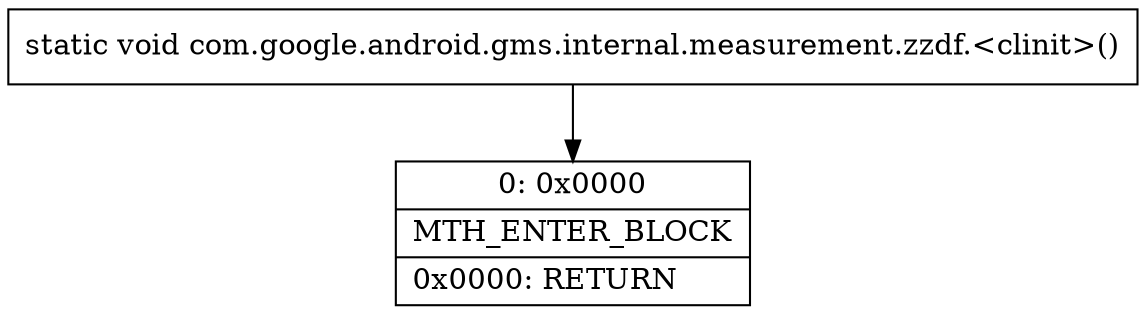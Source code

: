 digraph "CFG forcom.google.android.gms.internal.measurement.zzdf.\<clinit\>()V" {
Node_0 [shape=record,label="{0\:\ 0x0000|MTH_ENTER_BLOCK\l|0x0000: RETURN   \l}"];
MethodNode[shape=record,label="{static void com.google.android.gms.internal.measurement.zzdf.\<clinit\>() }"];
MethodNode -> Node_0;
}

